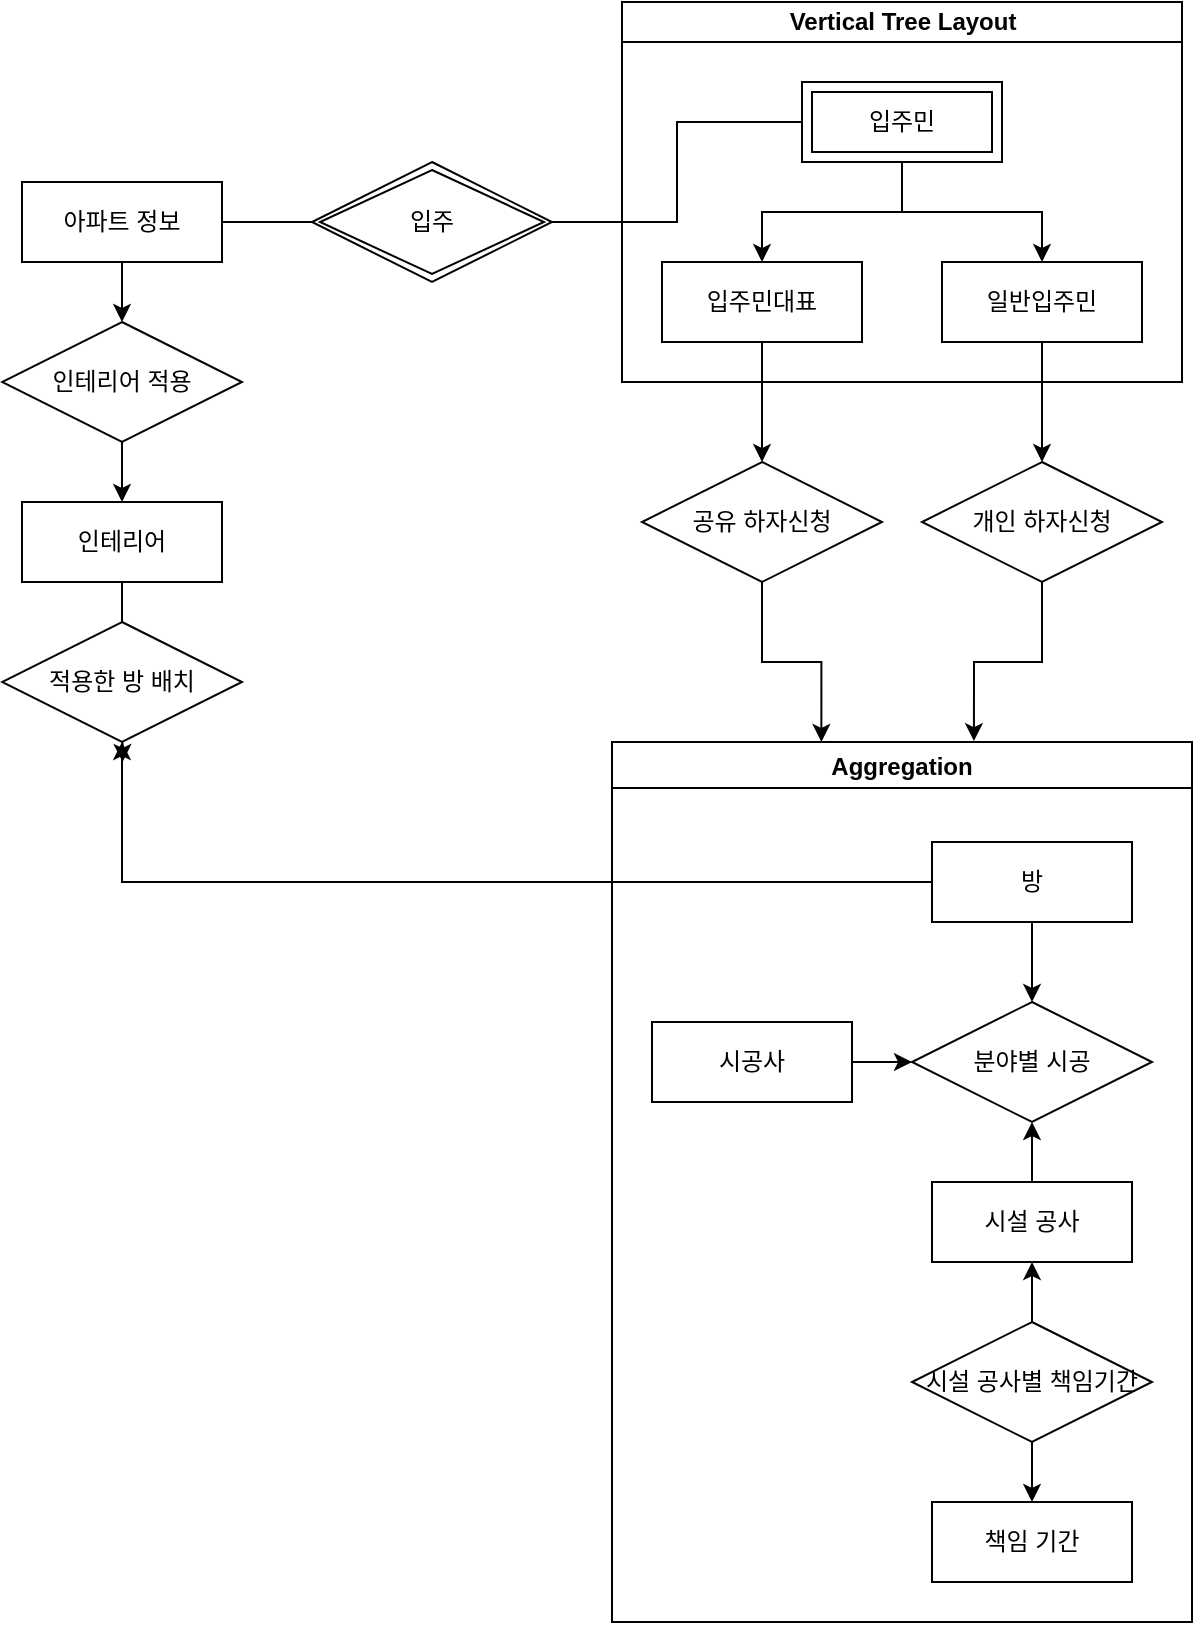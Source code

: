 <mxfile version="13.10.2" type="github">
  <diagram id="R2lEEEUBdFMjLlhIrx00" name="Page-1">
    <mxGraphModel dx="2015" dy="1302" grid="1" gridSize="10" guides="1" tooltips="1" connect="1" arrows="1" fold="1" page="1" pageScale="1" pageWidth="850" pageHeight="1100" math="0" shadow="0" extFonts="Permanent Marker^https://fonts.googleapis.com/css?family=Permanent+Marker">
      <root>
        <mxCell id="0" />
        <mxCell id="1" parent="0" />
        <mxCell id="vx8eO-EGsr5TsXqLBajE-112" style="edgeStyle=orthogonalEdgeStyle;rounded=0;orthogonalLoop=1;jettySize=auto;html=1;exitX=1;exitY=0.5;exitDx=0;exitDy=0;entryX=0;entryY=0.5;entryDx=0;entryDy=0;endArrow=none;endFill=0;" edge="1" parent="1" source="vx8eO-EGsr5TsXqLBajE-45" target="vx8eO-EGsr5TsXqLBajE-58">
          <mxGeometry relative="1" as="geometry" />
        </mxCell>
        <mxCell id="vx8eO-EGsr5TsXqLBajE-45" value="입주" style="shape=rhombus;double=1;perimeter=rhombusPerimeter;whiteSpace=wrap;html=1;align=center;" vertex="1" parent="1">
          <mxGeometry x="570" y="100" width="120" height="60" as="geometry" />
        </mxCell>
        <mxCell id="vx8eO-EGsr5TsXqLBajE-57" value="Vertical Tree Layout" style="swimlane;html=1;startSize=20;horizontal=1;childLayout=treeLayout;horizontalTree=0;resizable=0;containerType=tree;" vertex="1" parent="1">
          <mxGeometry x="725" y="20" width="280" height="190" as="geometry" />
        </mxCell>
        <mxCell id="vx8eO-EGsr5TsXqLBajE-58" value="입주민" style="shape=ext;margin=3;double=1;whiteSpace=wrap;html=1;align=center;rounded=0;shadow=0;glass=0;sketch=0;gradientColor=none;" vertex="1" parent="vx8eO-EGsr5TsXqLBajE-57">
          <mxGeometry x="90" y="40" width="100" height="40" as="geometry" />
        </mxCell>
        <mxCell id="vx8eO-EGsr5TsXqLBajE-59" value="입주민대표" style="whiteSpace=wrap;html=1;" vertex="1" parent="vx8eO-EGsr5TsXqLBajE-57">
          <mxGeometry x="20" y="130" width="100" height="40" as="geometry" />
        </mxCell>
        <mxCell id="vx8eO-EGsr5TsXqLBajE-60" value="" style="edgeStyle=elbowEdgeStyle;elbow=vertical;html=1;rounded=0;" edge="1" parent="vx8eO-EGsr5TsXqLBajE-57" source="vx8eO-EGsr5TsXqLBajE-58" target="vx8eO-EGsr5TsXqLBajE-59">
          <mxGeometry relative="1" as="geometry" />
        </mxCell>
        <mxCell id="vx8eO-EGsr5TsXqLBajE-61" value="일반입주민" style="whiteSpace=wrap;html=1;" vertex="1" parent="vx8eO-EGsr5TsXqLBajE-57">
          <mxGeometry x="160" y="130" width="100" height="40" as="geometry" />
        </mxCell>
        <mxCell id="vx8eO-EGsr5TsXqLBajE-62" value="" style="edgeStyle=elbowEdgeStyle;elbow=vertical;html=1;rounded=0;" edge="1" parent="vx8eO-EGsr5TsXqLBajE-57" source="vx8eO-EGsr5TsXqLBajE-58" target="vx8eO-EGsr5TsXqLBajE-61">
          <mxGeometry relative="1" as="geometry" />
        </mxCell>
        <mxCell id="vx8eO-EGsr5TsXqLBajE-71" style="edgeStyle=orthogonalEdgeStyle;rounded=0;orthogonalLoop=1;jettySize=auto;html=1;entryX=0;entryY=0.5;entryDx=0;entryDy=0;endArrow=none;endFill=0;" edge="1" parent="1" source="vx8eO-EGsr5TsXqLBajE-70" target="vx8eO-EGsr5TsXqLBajE-45">
          <mxGeometry relative="1" as="geometry" />
        </mxCell>
        <mxCell id="vx8eO-EGsr5TsXqLBajE-77" style="edgeStyle=orthogonalEdgeStyle;rounded=0;orthogonalLoop=1;jettySize=auto;html=1;exitX=0.5;exitY=1;exitDx=0;exitDy=0;entryX=0.5;entryY=0;entryDx=0;entryDy=0;" edge="1" parent="1" source="vx8eO-EGsr5TsXqLBajE-70" target="vx8eO-EGsr5TsXqLBajE-76">
          <mxGeometry relative="1" as="geometry" />
        </mxCell>
        <mxCell id="vx8eO-EGsr5TsXqLBajE-70" value="아파트 정보" style="whiteSpace=wrap;html=1;align=center;rounded=0;shadow=0;glass=0;sketch=0;gradientColor=none;" vertex="1" parent="1">
          <mxGeometry x="425" y="110" width="100" height="40" as="geometry" />
        </mxCell>
        <mxCell id="vx8eO-EGsr5TsXqLBajE-90" style="edgeStyle=orthogonalEdgeStyle;rounded=0;orthogonalLoop=1;jettySize=auto;html=1;exitX=0.5;exitY=1;exitDx=0;exitDy=0;entryX=0.361;entryY=0;entryDx=0;entryDy=0;entryPerimeter=0;" edge="1" parent="1" source="vx8eO-EGsr5TsXqLBajE-72" target="vx8eO-EGsr5TsXqLBajE-87">
          <mxGeometry relative="1" as="geometry" />
        </mxCell>
        <mxCell id="vx8eO-EGsr5TsXqLBajE-72" value="공유 하자신청" style="shape=rhombus;perimeter=rhombusPerimeter;whiteSpace=wrap;html=1;align=center;rounded=0;shadow=0;glass=0;sketch=0;gradientColor=none;" vertex="1" parent="1">
          <mxGeometry x="735" y="250" width="120" height="60" as="geometry" />
        </mxCell>
        <mxCell id="vx8eO-EGsr5TsXqLBajE-73" style="edgeStyle=orthogonalEdgeStyle;rounded=0;orthogonalLoop=1;jettySize=auto;html=1;exitX=0.5;exitY=1;exitDx=0;exitDy=0;entryX=0.5;entryY=0;entryDx=0;entryDy=0;" edge="1" parent="1" source="vx8eO-EGsr5TsXqLBajE-59" target="vx8eO-EGsr5TsXqLBajE-72">
          <mxGeometry relative="1" as="geometry" />
        </mxCell>
        <mxCell id="vx8eO-EGsr5TsXqLBajE-74" style="edgeStyle=orthogonalEdgeStyle;rounded=0;orthogonalLoop=1;jettySize=auto;html=1;exitX=0.5;exitY=1;exitDx=0;exitDy=0;entryX=0.5;entryY=0;entryDx=0;entryDy=0;" edge="1" parent="1" source="vx8eO-EGsr5TsXqLBajE-61" target="vx8eO-EGsr5TsXqLBajE-75">
          <mxGeometry relative="1" as="geometry">
            <mxPoint x="920.333" y="250.0" as="targetPoint" />
          </mxGeometry>
        </mxCell>
        <mxCell id="vx8eO-EGsr5TsXqLBajE-92" style="edgeStyle=orthogonalEdgeStyle;rounded=0;orthogonalLoop=1;jettySize=auto;html=1;exitX=0.5;exitY=1;exitDx=0;exitDy=0;entryX=0.624;entryY=-0.001;entryDx=0;entryDy=0;entryPerimeter=0;" edge="1" parent="1" source="vx8eO-EGsr5TsXqLBajE-75" target="vx8eO-EGsr5TsXqLBajE-87">
          <mxGeometry relative="1" as="geometry" />
        </mxCell>
        <mxCell id="vx8eO-EGsr5TsXqLBajE-75" value="개인 하자신청" style="shape=rhombus;perimeter=rhombusPerimeter;whiteSpace=wrap;html=1;align=center;rounded=0;shadow=0;glass=0;sketch=0;gradientColor=none;" vertex="1" parent="1">
          <mxGeometry x="875" y="250" width="120" height="60" as="geometry" />
        </mxCell>
        <mxCell id="vx8eO-EGsr5TsXqLBajE-79" style="edgeStyle=orthogonalEdgeStyle;rounded=0;orthogonalLoop=1;jettySize=auto;html=1;exitX=0.5;exitY=1;exitDx=0;exitDy=0;entryX=0.5;entryY=0;entryDx=0;entryDy=0;" edge="1" parent="1" source="vx8eO-EGsr5TsXqLBajE-76" target="vx8eO-EGsr5TsXqLBajE-78">
          <mxGeometry relative="1" as="geometry" />
        </mxCell>
        <mxCell id="vx8eO-EGsr5TsXqLBajE-76" value="인테리어 적용" style="shape=rhombus;perimeter=rhombusPerimeter;whiteSpace=wrap;html=1;align=center;rounded=0;shadow=0;glass=0;sketch=0;gradientColor=none;" vertex="1" parent="1">
          <mxGeometry x="415" y="180" width="120" height="60" as="geometry" />
        </mxCell>
        <mxCell id="vx8eO-EGsr5TsXqLBajE-80" style="edgeStyle=orthogonalEdgeStyle;rounded=0;orthogonalLoop=1;jettySize=auto;html=1;exitX=0.5;exitY=1;exitDx=0;exitDy=0;" edge="1" parent="1" source="vx8eO-EGsr5TsXqLBajE-78">
          <mxGeometry relative="1" as="geometry">
            <mxPoint x="475.333" y="400" as="targetPoint" />
            <Array as="points">
              <mxPoint x="475" y="370" />
              <mxPoint x="475" y="370" />
            </Array>
          </mxGeometry>
        </mxCell>
        <mxCell id="vx8eO-EGsr5TsXqLBajE-78" value="인테리어" style="whiteSpace=wrap;html=1;align=center;rounded=0;shadow=0;glass=0;sketch=0;gradientColor=none;" vertex="1" parent="1">
          <mxGeometry x="425" y="270" width="100" height="40" as="geometry" />
        </mxCell>
        <mxCell id="vx8eO-EGsr5TsXqLBajE-82" value="적용한 방 배치" style="shape=rhombus;perimeter=rhombusPerimeter;whiteSpace=wrap;html=1;align=center;rounded=0;shadow=0;glass=0;sketch=0;gradientColor=none;" vertex="1" parent="1">
          <mxGeometry x="415" y="330" width="120" height="60" as="geometry" />
        </mxCell>
        <mxCell id="vx8eO-EGsr5TsXqLBajE-87" value="Aggregation" style="swimlane;rounded=0;shadow=0;glass=0;sketch=0;gradientColor=none;" vertex="1" parent="1">
          <mxGeometry x="720" y="390" width="290" height="440" as="geometry" />
        </mxCell>
        <mxCell id="vx8eO-EGsr5TsXqLBajE-107" style="edgeStyle=orthogonalEdgeStyle;rounded=0;orthogonalLoop=1;jettySize=auto;html=1;exitX=0.5;exitY=1;exitDx=0;exitDy=0;entryX=0.5;entryY=0;entryDx=0;entryDy=0;" edge="1" parent="vx8eO-EGsr5TsXqLBajE-87" source="vx8eO-EGsr5TsXqLBajE-83" target="vx8eO-EGsr5TsXqLBajE-93">
          <mxGeometry relative="1" as="geometry" />
        </mxCell>
        <mxCell id="vx8eO-EGsr5TsXqLBajE-83" value="방" style="whiteSpace=wrap;html=1;align=center;rounded=0;shadow=0;glass=0;sketch=0;gradientColor=none;" vertex="1" parent="vx8eO-EGsr5TsXqLBajE-87">
          <mxGeometry x="160" y="50" width="100" height="40" as="geometry" />
        </mxCell>
        <mxCell id="vx8eO-EGsr5TsXqLBajE-93" value="분야별 시공" style="shape=rhombus;perimeter=rhombusPerimeter;whiteSpace=wrap;html=1;align=center;rounded=0;shadow=0;glass=0;sketch=0;gradientColor=none;" vertex="1" parent="vx8eO-EGsr5TsXqLBajE-87">
          <mxGeometry x="150" y="130" width="120" height="60" as="geometry" />
        </mxCell>
        <mxCell id="vx8eO-EGsr5TsXqLBajE-100" style="edgeStyle=orthogonalEdgeStyle;rounded=0;orthogonalLoop=1;jettySize=auto;html=1;exitX=0.5;exitY=0;exitDx=0;exitDy=0;entryX=0.5;entryY=1;entryDx=0;entryDy=0;" edge="1" parent="vx8eO-EGsr5TsXqLBajE-87" source="vx8eO-EGsr5TsXqLBajE-94" target="vx8eO-EGsr5TsXqLBajE-93">
          <mxGeometry relative="1" as="geometry" />
        </mxCell>
        <mxCell id="vx8eO-EGsr5TsXqLBajE-94" value="시설 공사" style="whiteSpace=wrap;html=1;align=center;rounded=0;shadow=0;glass=0;sketch=0;gradientColor=none;" vertex="1" parent="vx8eO-EGsr5TsXqLBajE-87">
          <mxGeometry x="160" y="220" width="100" height="40" as="geometry" />
        </mxCell>
        <mxCell id="vx8eO-EGsr5TsXqLBajE-103" style="edgeStyle=orthogonalEdgeStyle;rounded=0;orthogonalLoop=1;jettySize=auto;html=1;exitX=1;exitY=0.5;exitDx=0;exitDy=0;entryX=0;entryY=0.5;entryDx=0;entryDy=0;" edge="1" parent="vx8eO-EGsr5TsXqLBajE-87" source="vx8eO-EGsr5TsXqLBajE-95" target="vx8eO-EGsr5TsXqLBajE-93">
          <mxGeometry relative="1" as="geometry" />
        </mxCell>
        <mxCell id="vx8eO-EGsr5TsXqLBajE-95" value="시공사" style="whiteSpace=wrap;html=1;align=center;rounded=0;shadow=0;glass=0;sketch=0;gradientColor=none;" vertex="1" parent="vx8eO-EGsr5TsXqLBajE-87">
          <mxGeometry x="20" y="140" width="100" height="40" as="geometry" />
        </mxCell>
        <mxCell id="vx8eO-EGsr5TsXqLBajE-96" value="책임 기간" style="whiteSpace=wrap;html=1;align=center;rounded=0;shadow=0;glass=0;sketch=0;gradientColor=none;" vertex="1" parent="vx8eO-EGsr5TsXqLBajE-87">
          <mxGeometry x="160" y="380" width="100" height="40" as="geometry" />
        </mxCell>
        <mxCell id="vx8eO-EGsr5TsXqLBajE-98" style="edgeStyle=orthogonalEdgeStyle;rounded=0;orthogonalLoop=1;jettySize=auto;html=1;exitX=0.5;exitY=0;exitDx=0;exitDy=0;entryX=0.5;entryY=1;entryDx=0;entryDy=0;" edge="1" parent="vx8eO-EGsr5TsXqLBajE-87" source="vx8eO-EGsr5TsXqLBajE-97" target="vx8eO-EGsr5TsXqLBajE-94">
          <mxGeometry relative="1" as="geometry" />
        </mxCell>
        <mxCell id="vx8eO-EGsr5TsXqLBajE-99" style="edgeStyle=orthogonalEdgeStyle;rounded=0;orthogonalLoop=1;jettySize=auto;html=1;exitX=0.5;exitY=1;exitDx=0;exitDy=0;entryX=0.5;entryY=0;entryDx=0;entryDy=0;" edge="1" parent="vx8eO-EGsr5TsXqLBajE-87" source="vx8eO-EGsr5TsXqLBajE-97" target="vx8eO-EGsr5TsXqLBajE-96">
          <mxGeometry relative="1" as="geometry" />
        </mxCell>
        <mxCell id="vx8eO-EGsr5TsXqLBajE-97" value="시설 공사별 책임기간" style="shape=rhombus;perimeter=rhombusPerimeter;whiteSpace=wrap;html=1;align=center;rounded=0;shadow=0;glass=0;sketch=0;gradientColor=none;" vertex="1" parent="vx8eO-EGsr5TsXqLBajE-87">
          <mxGeometry x="150" y="290" width="120" height="60" as="geometry" />
        </mxCell>
        <mxCell id="vx8eO-EGsr5TsXqLBajE-102" style="edgeStyle=orthogonalEdgeStyle;rounded=0;orthogonalLoop=1;jettySize=auto;html=1;exitX=0;exitY=0.5;exitDx=0;exitDy=0;entryX=0.5;entryY=1;entryDx=0;entryDy=0;" edge="1" parent="1" source="vx8eO-EGsr5TsXqLBajE-83" target="vx8eO-EGsr5TsXqLBajE-82">
          <mxGeometry relative="1" as="geometry" />
        </mxCell>
      </root>
    </mxGraphModel>
  </diagram>
</mxfile>
